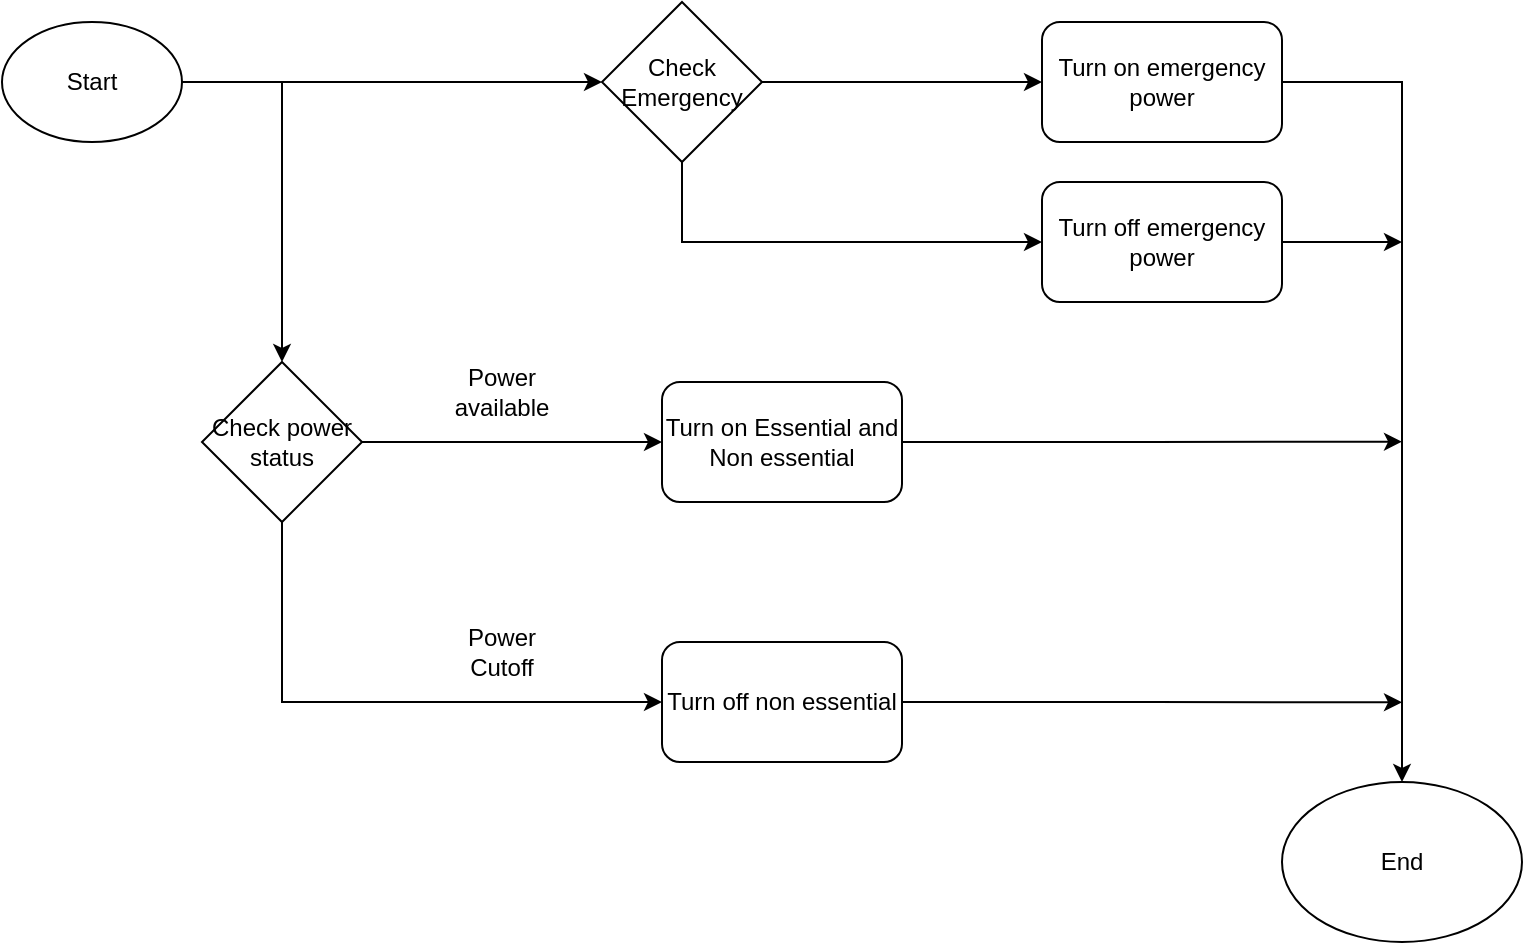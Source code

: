<mxfile version="20.3.7" type="device"><diagram id="wRk3XNUFORbLEikr9tRy" name="Page-1"><mxGraphModel dx="1808" dy="855" grid="1" gridSize="10" guides="1" tooltips="1" connect="1" arrows="1" fold="1" page="1" pageScale="1" pageWidth="850" pageHeight="1100" math="0" shadow="0"><root><mxCell id="0"/><mxCell id="1" parent="0"/><mxCell id="nN2tec7_mzCgCeSgjASs-4" style="edgeStyle=orthogonalEdgeStyle;rounded=0;orthogonalLoop=1;jettySize=auto;html=1;exitX=1;exitY=0.5;exitDx=0;exitDy=0;entryX=0.5;entryY=0;entryDx=0;entryDy=0;" edge="1" parent="1" source="nN2tec7_mzCgCeSgjASs-1" target="nN2tec7_mzCgCeSgjASs-3"><mxGeometry relative="1" as="geometry"/></mxCell><mxCell id="nN2tec7_mzCgCeSgjASs-1" value="Start" style="ellipse;whiteSpace=wrap;html=1;" vertex="1" parent="1"><mxGeometry x="60" y="60" width="90" height="60" as="geometry"/></mxCell><mxCell id="nN2tec7_mzCgCeSgjASs-2" value="End" style="ellipse;whiteSpace=wrap;html=1;" vertex="1" parent="1"><mxGeometry x="700" y="440" width="120" height="80" as="geometry"/></mxCell><mxCell id="nN2tec7_mzCgCeSgjASs-14" style="edgeStyle=orthogonalEdgeStyle;rounded=0;orthogonalLoop=1;jettySize=auto;html=1;exitX=1;exitY=0.5;exitDx=0;exitDy=0;entryX=0;entryY=0.5;entryDx=0;entryDy=0;" edge="1" parent="1" source="nN2tec7_mzCgCeSgjASs-3" target="nN2tec7_mzCgCeSgjASs-13"><mxGeometry relative="1" as="geometry"/></mxCell><mxCell id="nN2tec7_mzCgCeSgjASs-16" style="edgeStyle=orthogonalEdgeStyle;rounded=0;orthogonalLoop=1;jettySize=auto;html=1;exitX=0.5;exitY=1;exitDx=0;exitDy=0;entryX=0;entryY=0.5;entryDx=0;entryDy=0;" edge="1" parent="1" source="nN2tec7_mzCgCeSgjASs-3" target="nN2tec7_mzCgCeSgjASs-15"><mxGeometry relative="1" as="geometry"/></mxCell><mxCell id="nN2tec7_mzCgCeSgjASs-3" value="Check power status" style="rhombus;whiteSpace=wrap;html=1;" vertex="1" parent="1"><mxGeometry x="160" y="230" width="80" height="80" as="geometry"/></mxCell><mxCell id="nN2tec7_mzCgCeSgjASs-27" style="edgeStyle=orthogonalEdgeStyle;rounded=0;orthogonalLoop=1;jettySize=auto;html=1;exitX=1;exitY=0.5;exitDx=0;exitDy=0;" edge="1" parent="1" source="nN2tec7_mzCgCeSgjASs-13"><mxGeometry relative="1" as="geometry"><mxPoint x="760" y="269.828" as="targetPoint"/></mxGeometry></mxCell><mxCell id="nN2tec7_mzCgCeSgjASs-13" value="Turn on Essential and Non essential" style="rounded=1;whiteSpace=wrap;html=1;" vertex="1" parent="1"><mxGeometry x="390" y="240" width="120" height="60" as="geometry"/></mxCell><mxCell id="nN2tec7_mzCgCeSgjASs-28" style="edgeStyle=orthogonalEdgeStyle;rounded=0;orthogonalLoop=1;jettySize=auto;html=1;exitX=1;exitY=0.5;exitDx=0;exitDy=0;" edge="1" parent="1" source="nN2tec7_mzCgCeSgjASs-15"><mxGeometry relative="1" as="geometry"><mxPoint x="760" y="400.172" as="targetPoint"/></mxGeometry></mxCell><mxCell id="nN2tec7_mzCgCeSgjASs-15" value="Turn off non essential" style="rounded=1;whiteSpace=wrap;html=1;" vertex="1" parent="1"><mxGeometry x="390" y="370" width="120" height="60" as="geometry"/></mxCell><mxCell id="nN2tec7_mzCgCeSgjASs-17" value="Power available" style="text;html=1;strokeColor=none;fillColor=none;align=center;verticalAlign=middle;whiteSpace=wrap;rounded=0;" vertex="1" parent="1"><mxGeometry x="280" y="230" width="60" height="30" as="geometry"/></mxCell><mxCell id="nN2tec7_mzCgCeSgjASs-18" value="Power Cutoff" style="text;html=1;strokeColor=none;fillColor=none;align=center;verticalAlign=middle;whiteSpace=wrap;rounded=0;" vertex="1" parent="1"><mxGeometry x="280" y="360" width="60" height="30" as="geometry"/></mxCell><mxCell id="nN2tec7_mzCgCeSgjASs-22" style="edgeStyle=orthogonalEdgeStyle;rounded=0;orthogonalLoop=1;jettySize=auto;html=1;exitX=1;exitY=0.5;exitDx=0;exitDy=0;entryX=0;entryY=0.5;entryDx=0;entryDy=0;" edge="1" parent="1" source="nN2tec7_mzCgCeSgjASs-19" target="nN2tec7_mzCgCeSgjASs-21"><mxGeometry relative="1" as="geometry"/></mxCell><mxCell id="nN2tec7_mzCgCeSgjASs-24" style="edgeStyle=orthogonalEdgeStyle;rounded=0;orthogonalLoop=1;jettySize=auto;html=1;exitX=0.5;exitY=1;exitDx=0;exitDy=0;entryX=0;entryY=0.5;entryDx=0;entryDy=0;" edge="1" parent="1" source="nN2tec7_mzCgCeSgjASs-19" target="nN2tec7_mzCgCeSgjASs-23"><mxGeometry relative="1" as="geometry"/></mxCell><mxCell id="nN2tec7_mzCgCeSgjASs-19" value="Check Emergency" style="rhombus;whiteSpace=wrap;html=1;" vertex="1" parent="1"><mxGeometry x="360" y="50" width="80" height="80" as="geometry"/></mxCell><mxCell id="nN2tec7_mzCgCeSgjASs-20" value="" style="endArrow=classic;html=1;rounded=0;entryX=0;entryY=0.5;entryDx=0;entryDy=0;" edge="1" parent="1" target="nN2tec7_mzCgCeSgjASs-19"><mxGeometry width="50" height="50" relative="1" as="geometry"><mxPoint x="200" y="90" as="sourcePoint"/><mxPoint x="330" y="90" as="targetPoint"/></mxGeometry></mxCell><mxCell id="nN2tec7_mzCgCeSgjASs-25" style="edgeStyle=orthogonalEdgeStyle;rounded=0;orthogonalLoop=1;jettySize=auto;html=1;entryX=0.5;entryY=0;entryDx=0;entryDy=0;" edge="1" parent="1" source="nN2tec7_mzCgCeSgjASs-21" target="nN2tec7_mzCgCeSgjASs-2"><mxGeometry relative="1" as="geometry"><mxPoint x="800" y="340" as="targetPoint"/><Array as="points"><mxPoint x="760" y="90"/></Array></mxGeometry></mxCell><mxCell id="nN2tec7_mzCgCeSgjASs-21" value="Turn on emergency power" style="rounded=1;whiteSpace=wrap;html=1;" vertex="1" parent="1"><mxGeometry x="580" y="60" width="120" height="60" as="geometry"/></mxCell><mxCell id="nN2tec7_mzCgCeSgjASs-26" style="edgeStyle=orthogonalEdgeStyle;rounded=0;orthogonalLoop=1;jettySize=auto;html=1;" edge="1" parent="1" source="nN2tec7_mzCgCeSgjASs-23"><mxGeometry relative="1" as="geometry"><mxPoint x="760" y="170" as="targetPoint"/></mxGeometry></mxCell><mxCell id="nN2tec7_mzCgCeSgjASs-23" value="Turn off emergency power" style="rounded=1;whiteSpace=wrap;html=1;" vertex="1" parent="1"><mxGeometry x="580" y="140" width="120" height="60" as="geometry"/></mxCell></root></mxGraphModel></diagram></mxfile>